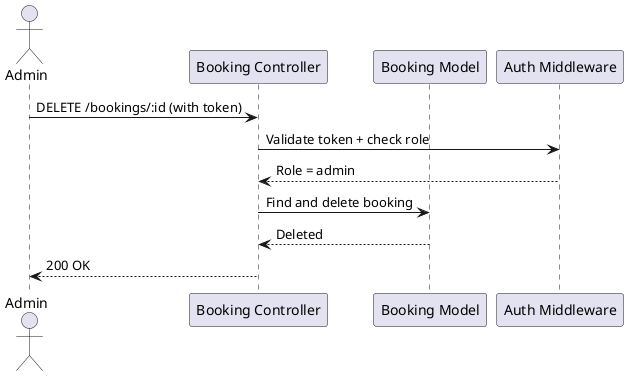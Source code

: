 @startuml
actor Admin
participant "Booking Controller" as Booking
participant "Booking Model" as DB
participant "Auth Middleware" as Auth

Admin -> Booking : DELETE /bookings/:id (with token)
Booking -> Auth : Validate token + check role
Auth --> Booking : Role = admin
Booking -> DB : Find and delete booking
DB --> Booking : Deleted
Booking --> Admin : 200 OK
@enduml

